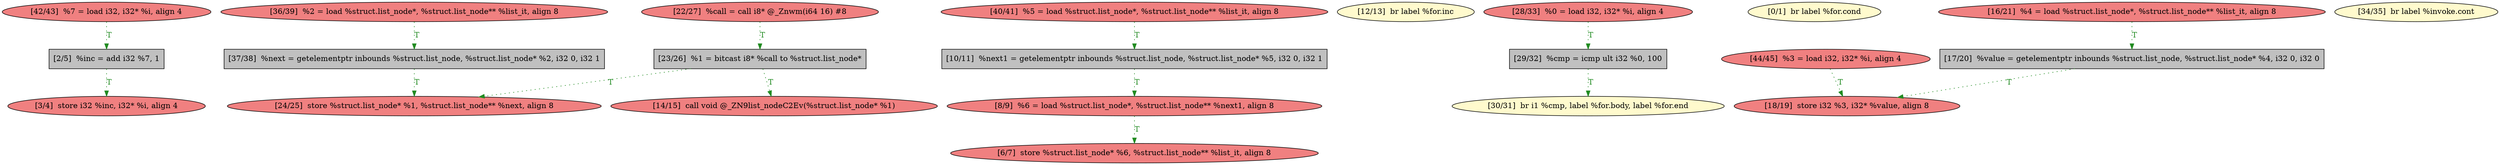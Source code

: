 
digraph G {


node489 [fillcolor=lightcoral,label="[42/43]  %7 = load i32, i32* %i, align 4",shape=ellipse,style=filled ]
node487 [fillcolor=grey,label="[23/26]  %1 = bitcast i8* %call to %struct.list_node*",shape=rectangle,style=filled ]
node486 [fillcolor=grey,label="[37/38]  %next = getelementptr inbounds %struct.list_node, %struct.list_node* %2, i32 0, i32 1",shape=rectangle,style=filled ]
node488 [fillcolor=lightcoral,label="[24/25]  store %struct.list_node* %1, %struct.list_node** %next, align 8",shape=ellipse,style=filled ]
node485 [fillcolor=lightcoral,label="[40/41]  %5 = load %struct.list_node*, %struct.list_node** %list_it, align 8",shape=ellipse,style=filled ]
node484 [fillcolor=lightcoral,label="[36/39]  %2 = load %struct.list_node*, %struct.list_node** %list_it, align 8",shape=ellipse,style=filled ]
node474 [fillcolor=lightcoral,label="[14/15]  call void @_ZN9list_nodeC2Ev(%struct.list_node* %1)",shape=ellipse,style=filled ]
node471 [fillcolor=lightcoral,label="[8/9]  %6 = load %struct.list_node*, %struct.list_node** %next1, align 8",shape=ellipse,style=filled ]
node473 [fillcolor=lemonchiffon,label="[12/13]  br label %for.inc",shape=ellipse,style=filled ]
node478 [fillcolor=lightcoral,label="[28/33]  %0 = load i32, i32* %i, align 4",shape=ellipse,style=filled ]
node468 [fillcolor=lemonchiffon,label="[0/1]  br label %for.cond",shape=ellipse,style=filled ]
node477 [fillcolor=grey,label="[17/20]  %value = getelementptr inbounds %struct.list_node, %struct.list_node* %4, i32 0, i32 0",shape=rectangle,style=filled ]
node472 [fillcolor=grey,label="[10/11]  %next1 = getelementptr inbounds %struct.list_node, %struct.list_node* %5, i32 0, i32 1",shape=rectangle,style=filled ]
node469 [fillcolor=grey,label="[2/5]  %inc = add i32 %7, 1",shape=rectangle,style=filled ]
node475 [fillcolor=lightcoral,label="[16/21]  %4 = load %struct.list_node*, %struct.list_node** %list_it, align 8",shape=ellipse,style=filled ]
node476 [fillcolor=lightcoral,label="[22/27]  %call = call i8* @_Znwm(i64 16) #8",shape=ellipse,style=filled ]
node483 [fillcolor=lemonchiffon,label="[30/31]  br i1 %cmp, label %for.body, label %for.end",shape=ellipse,style=filled ]
node490 [fillcolor=lightcoral,label="[44/45]  %3 = load i32, i32* %i, align 4",shape=ellipse,style=filled ]
node479 [fillcolor=grey,label="[29/32]  %cmp = icmp ult i32 %0, 100",shape=rectangle,style=filled ]
node470 [fillcolor=lightcoral,label="[6/7]  store %struct.list_node* %6, %struct.list_node** %list_it, align 8",shape=ellipse,style=filled ]
node480 [fillcolor=lightcoral,label="[18/19]  store i32 %3, i32* %value, align 8",shape=ellipse,style=filled ]
node481 [fillcolor=lemonchiffon,label="[34/35]  br label %invoke.cont",shape=ellipse,style=filled ]
node482 [fillcolor=lightcoral,label="[3/4]  store i32 %inc, i32* %i, align 4",shape=ellipse,style=filled ]

node475->node477 [style=dotted,color=forestgreen,label="T",fontcolor=forestgreen ]
node478->node479 [style=dotted,color=forestgreen,label="T",fontcolor=forestgreen ]
node485->node472 [style=dotted,color=forestgreen,label="T",fontcolor=forestgreen ]
node472->node471 [style=dotted,color=forestgreen,label="T",fontcolor=forestgreen ]
node490->node480 [style=dotted,color=forestgreen,label="T",fontcolor=forestgreen ]
node477->node480 [style=dotted,color=forestgreen,label="T",fontcolor=forestgreen ]
node469->node482 [style=dotted,color=forestgreen,label="T",fontcolor=forestgreen ]
node471->node470 [style=dotted,color=forestgreen,label="T",fontcolor=forestgreen ]
node487->node474 [style=dotted,color=forestgreen,label="T",fontcolor=forestgreen ]
node489->node469 [style=dotted,color=forestgreen,label="T",fontcolor=forestgreen ]
node487->node488 [style=dotted,color=forestgreen,label="T",fontcolor=forestgreen ]
node476->node487 [style=dotted,color=forestgreen,label="T",fontcolor=forestgreen ]
node486->node488 [style=dotted,color=forestgreen,label="T",fontcolor=forestgreen ]
node479->node483 [style=dotted,color=forestgreen,label="T",fontcolor=forestgreen ]
node484->node486 [style=dotted,color=forestgreen,label="T",fontcolor=forestgreen ]


}
